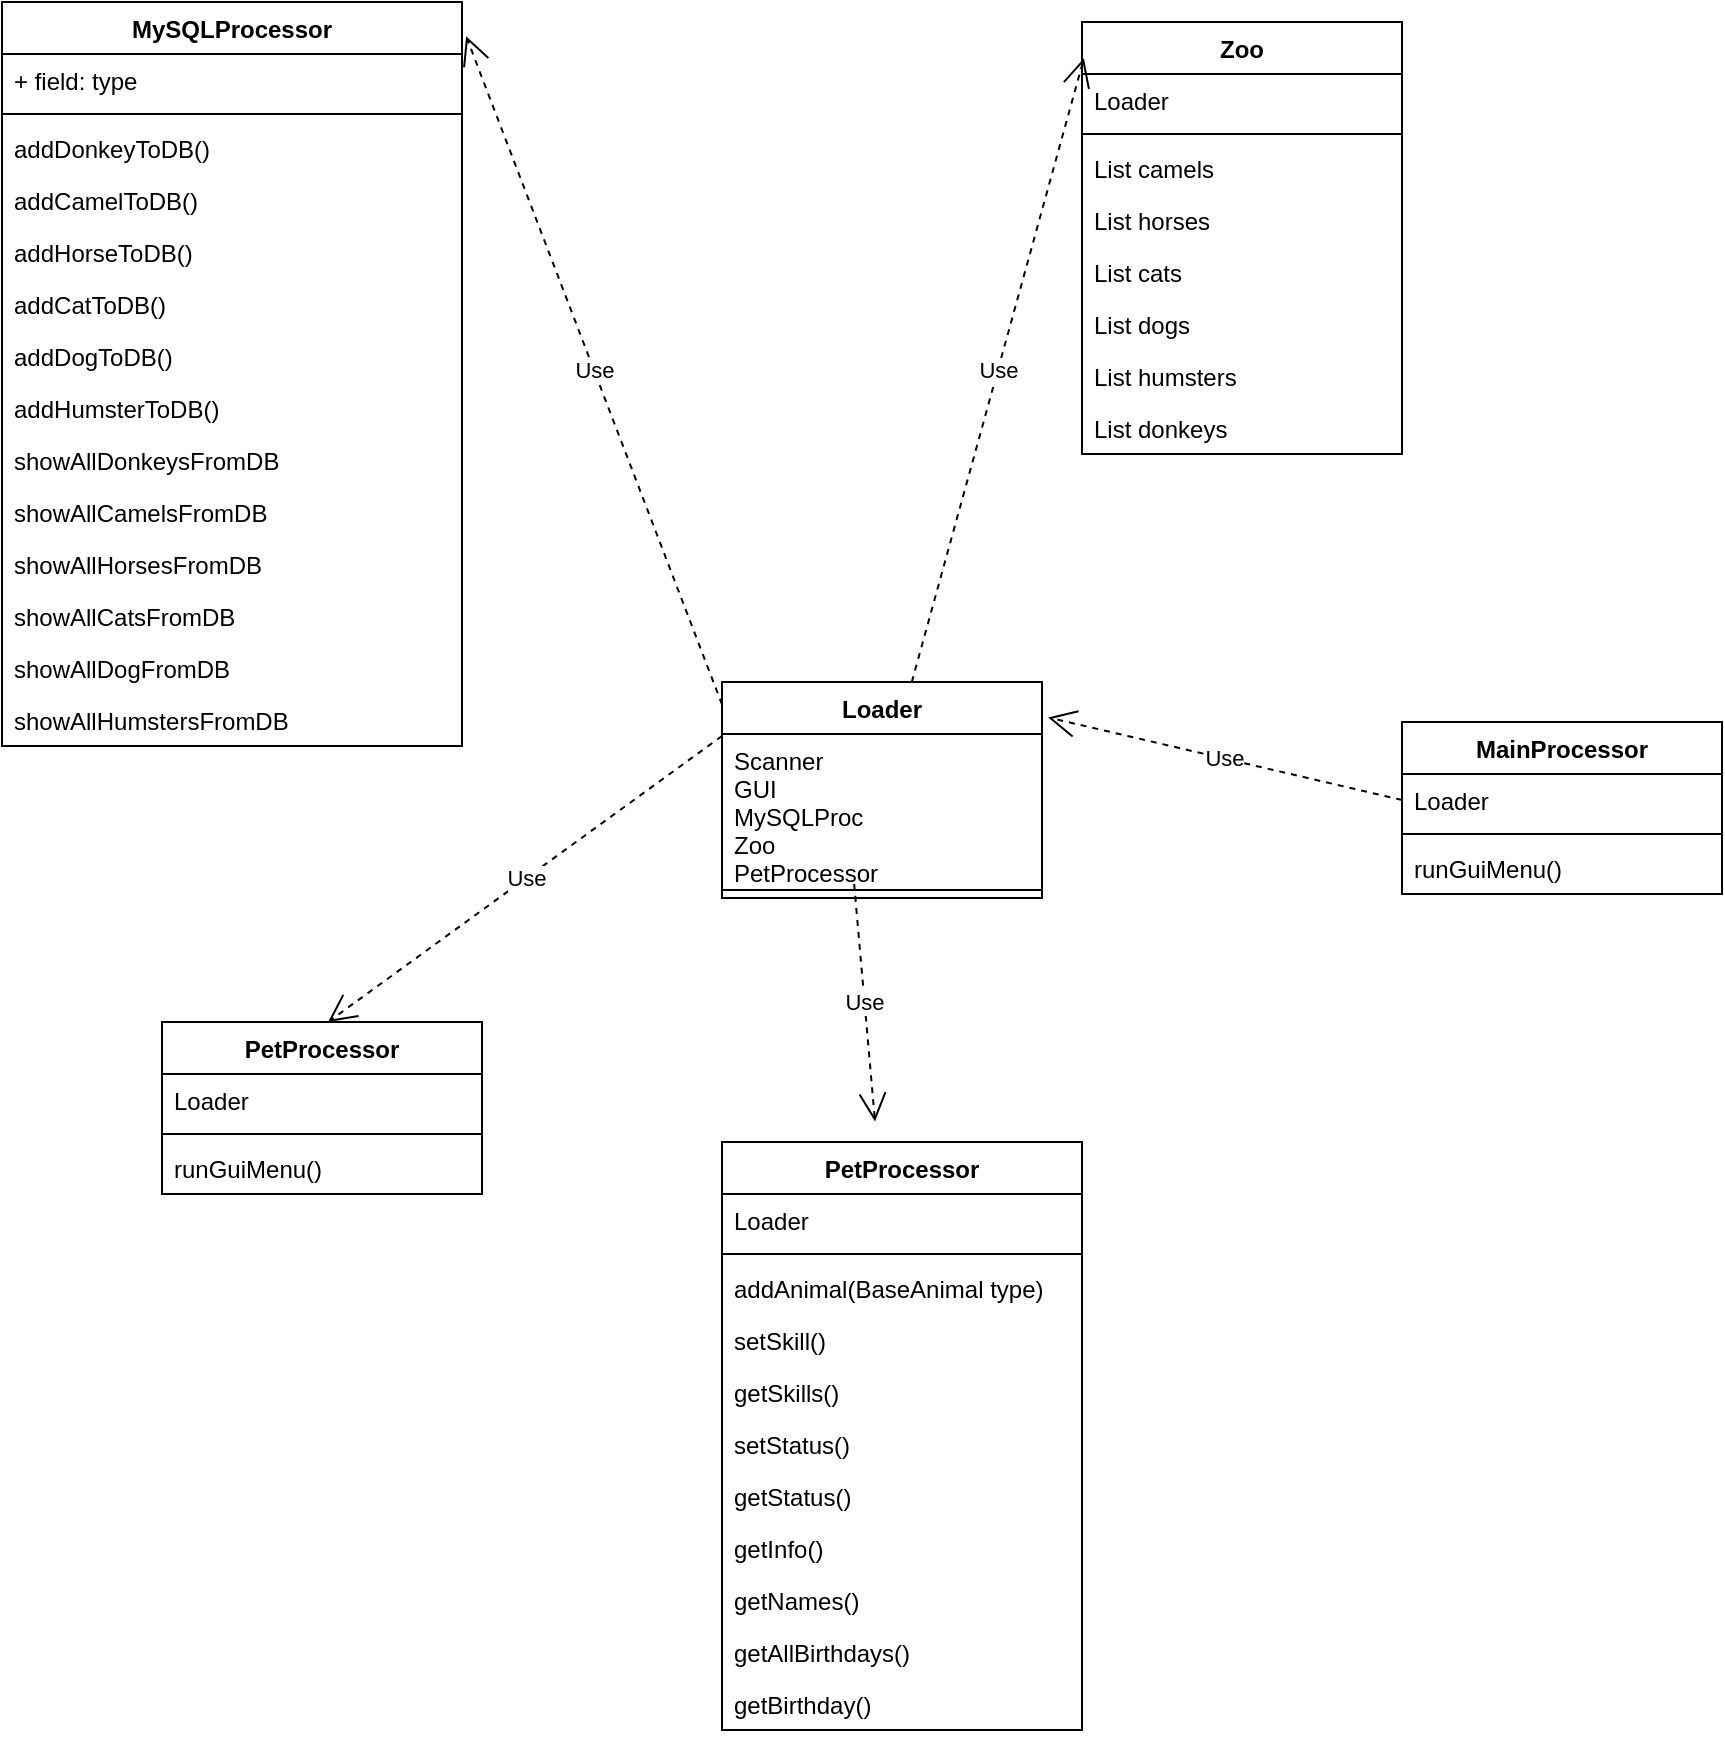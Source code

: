 <mxfile version="20.3.0" type="device"><diagram id="Zapdp9AAVfCt6LIPQEXO" name="Page-1"><mxGraphModel dx="1422" dy="865" grid="1" gridSize="10" guides="1" tooltips="1" connect="1" arrows="1" fold="1" page="1" pageScale="1" pageWidth="1169" pageHeight="1654" math="0" shadow="0"><root><mxCell id="0"/><mxCell id="1" parent="0"/><mxCell id="OIP3mZLL-o8hjrkaBclH-1" value="MainProcessor" style="swimlane;fontStyle=1;align=center;verticalAlign=top;childLayout=stackLayout;horizontal=1;startSize=26;horizontalStack=0;resizeParent=1;resizeParentMax=0;resizeLast=0;collapsible=1;marginBottom=0;" parent="1" vertex="1"><mxGeometry x="730" y="380" width="160" height="86" as="geometry"/></mxCell><mxCell id="OIP3mZLL-o8hjrkaBclH-2" value="Loader" style="text;strokeColor=none;fillColor=none;align=left;verticalAlign=top;spacingLeft=4;spacingRight=4;overflow=hidden;rotatable=0;points=[[0,0.5],[1,0.5]];portConstraint=eastwest;" parent="OIP3mZLL-o8hjrkaBclH-1" vertex="1"><mxGeometry y="26" width="160" height="26" as="geometry"/></mxCell><mxCell id="OIP3mZLL-o8hjrkaBclH-3" value="" style="line;strokeWidth=1;fillColor=none;align=left;verticalAlign=middle;spacingTop=-1;spacingLeft=3;spacingRight=3;rotatable=0;labelPosition=right;points=[];portConstraint=eastwest;strokeColor=inherit;" parent="OIP3mZLL-o8hjrkaBclH-1" vertex="1"><mxGeometry y="52" width="160" height="8" as="geometry"/></mxCell><mxCell id="OIP3mZLL-o8hjrkaBclH-4" value="runGuiMenu()" style="text;strokeColor=none;fillColor=none;align=left;verticalAlign=top;spacingLeft=4;spacingRight=4;overflow=hidden;rotatable=0;points=[[0,0.5],[1,0.5]];portConstraint=eastwest;" parent="OIP3mZLL-o8hjrkaBclH-1" vertex="1"><mxGeometry y="60" width="160" height="26" as="geometry"/></mxCell><mxCell id="OIP3mZLL-o8hjrkaBclH-28" value="MySQLProcessor" style="swimlane;fontStyle=1;align=center;verticalAlign=top;childLayout=stackLayout;horizontal=1;startSize=26;horizontalStack=0;resizeParent=1;resizeParentMax=0;resizeLast=0;collapsible=1;marginBottom=0;" parent="1" vertex="1"><mxGeometry x="30" y="20" width="230" height="372" as="geometry"/></mxCell><mxCell id="OIP3mZLL-o8hjrkaBclH-29" value="+ field: type" style="text;strokeColor=none;fillColor=none;align=left;verticalAlign=top;spacingLeft=4;spacingRight=4;overflow=hidden;rotatable=0;points=[[0,0.5],[1,0.5]];portConstraint=eastwest;" parent="OIP3mZLL-o8hjrkaBclH-28" vertex="1"><mxGeometry y="26" width="230" height="26" as="geometry"/></mxCell><mxCell id="OIP3mZLL-o8hjrkaBclH-30" value="" style="line;strokeWidth=1;fillColor=none;align=left;verticalAlign=middle;spacingTop=-1;spacingLeft=3;spacingRight=3;rotatable=0;labelPosition=right;points=[];portConstraint=eastwest;strokeColor=inherit;" parent="OIP3mZLL-o8hjrkaBclH-28" vertex="1"><mxGeometry y="52" width="230" height="8" as="geometry"/></mxCell><mxCell id="OIP3mZLL-o8hjrkaBclH-31" value="addDonkeyToDB()" style="text;strokeColor=none;fillColor=none;align=left;verticalAlign=top;spacingLeft=4;spacingRight=4;overflow=hidden;rotatable=0;points=[[0,0.5],[1,0.5]];portConstraint=eastwest;" parent="OIP3mZLL-o8hjrkaBclH-28" vertex="1"><mxGeometry y="60" width="230" height="26" as="geometry"/></mxCell><mxCell id="OIP3mZLL-o8hjrkaBclH-32" value="addCamelToDB()" style="text;strokeColor=none;fillColor=none;align=left;verticalAlign=top;spacingLeft=4;spacingRight=4;overflow=hidden;rotatable=0;points=[[0,0.5],[1,0.5]];portConstraint=eastwest;" parent="OIP3mZLL-o8hjrkaBclH-28" vertex="1"><mxGeometry y="86" width="230" height="26" as="geometry"/></mxCell><mxCell id="OIP3mZLL-o8hjrkaBclH-33" value="addHorseToDB()" style="text;strokeColor=none;fillColor=none;align=left;verticalAlign=top;spacingLeft=4;spacingRight=4;overflow=hidden;rotatable=0;points=[[0,0.5],[1,0.5]];portConstraint=eastwest;" parent="OIP3mZLL-o8hjrkaBclH-28" vertex="1"><mxGeometry y="112" width="230" height="26" as="geometry"/></mxCell><mxCell id="OIP3mZLL-o8hjrkaBclH-34" value="addCatToDB()" style="text;strokeColor=none;fillColor=none;align=left;verticalAlign=top;spacingLeft=4;spacingRight=4;overflow=hidden;rotatable=0;points=[[0,0.5],[1,0.5]];portConstraint=eastwest;" parent="OIP3mZLL-o8hjrkaBclH-28" vertex="1"><mxGeometry y="138" width="230" height="26" as="geometry"/></mxCell><mxCell id="OIP3mZLL-o8hjrkaBclH-35" value="addDogToDB()" style="text;strokeColor=none;fillColor=none;align=left;verticalAlign=top;spacingLeft=4;spacingRight=4;overflow=hidden;rotatable=0;points=[[0,0.5],[1,0.5]];portConstraint=eastwest;" parent="OIP3mZLL-o8hjrkaBclH-28" vertex="1"><mxGeometry y="164" width="230" height="26" as="geometry"/></mxCell><mxCell id="OIP3mZLL-o8hjrkaBclH-37" value="addHumsterToDB()" style="text;strokeColor=none;fillColor=none;align=left;verticalAlign=top;spacingLeft=4;spacingRight=4;overflow=hidden;rotatable=0;points=[[0,0.5],[1,0.5]];portConstraint=eastwest;" parent="OIP3mZLL-o8hjrkaBclH-28" vertex="1"><mxGeometry y="190" width="230" height="26" as="geometry"/></mxCell><mxCell id="OIP3mZLL-o8hjrkaBclH-39" value="showAllDonkeysFromDB" style="text;strokeColor=none;fillColor=none;align=left;verticalAlign=top;spacingLeft=4;spacingRight=4;overflow=hidden;rotatable=0;points=[[0,0.5],[1,0.5]];portConstraint=eastwest;" parent="OIP3mZLL-o8hjrkaBclH-28" vertex="1"><mxGeometry y="216" width="230" height="26" as="geometry"/></mxCell><mxCell id="OIP3mZLL-o8hjrkaBclH-40" value="showAllCamelsFromDB" style="text;strokeColor=none;fillColor=none;align=left;verticalAlign=top;spacingLeft=4;spacingRight=4;overflow=hidden;rotatable=0;points=[[0,0.5],[1,0.5]];portConstraint=eastwest;" parent="OIP3mZLL-o8hjrkaBclH-28" vertex="1"><mxGeometry y="242" width="230" height="26" as="geometry"/></mxCell><mxCell id="OIP3mZLL-o8hjrkaBclH-41" value="showAllHorsesFromDB" style="text;strokeColor=none;fillColor=none;align=left;verticalAlign=top;spacingLeft=4;spacingRight=4;overflow=hidden;rotatable=0;points=[[0,0.5],[1,0.5]];portConstraint=eastwest;" parent="OIP3mZLL-o8hjrkaBclH-28" vertex="1"><mxGeometry y="268" width="230" height="26" as="geometry"/></mxCell><mxCell id="OIP3mZLL-o8hjrkaBclH-42" value="showAllCatsFromDB" style="text;strokeColor=none;fillColor=none;align=left;verticalAlign=top;spacingLeft=4;spacingRight=4;overflow=hidden;rotatable=0;points=[[0,0.5],[1,0.5]];portConstraint=eastwest;" parent="OIP3mZLL-o8hjrkaBclH-28" vertex="1"><mxGeometry y="294" width="230" height="26" as="geometry"/></mxCell><mxCell id="OIP3mZLL-o8hjrkaBclH-43" value="showAllDogFromDB" style="text;strokeColor=none;fillColor=none;align=left;verticalAlign=top;spacingLeft=4;spacingRight=4;overflow=hidden;rotatable=0;points=[[0,0.5],[1,0.5]];portConstraint=eastwest;" parent="OIP3mZLL-o8hjrkaBclH-28" vertex="1"><mxGeometry y="320" width="230" height="26" as="geometry"/></mxCell><mxCell id="OIP3mZLL-o8hjrkaBclH-44" value="showAllHumstersFromDB" style="text;strokeColor=none;fillColor=none;align=left;verticalAlign=top;spacingLeft=4;spacingRight=4;overflow=hidden;rotatable=0;points=[[0,0.5],[1,0.5]];portConstraint=eastwest;" parent="OIP3mZLL-o8hjrkaBclH-28" vertex="1"><mxGeometry y="346" width="230" height="26" as="geometry"/></mxCell><mxCell id="OIP3mZLL-o8hjrkaBclH-45" value="Zoo" style="swimlane;fontStyle=1;align=center;verticalAlign=top;childLayout=stackLayout;horizontal=1;startSize=26;horizontalStack=0;resizeParent=1;resizeParentMax=0;resizeLast=0;collapsible=1;marginBottom=0;" parent="1" vertex="1"><mxGeometry x="570" y="30" width="160" height="216" as="geometry"/></mxCell><mxCell id="OIP3mZLL-o8hjrkaBclH-46" value="Loader" style="text;strokeColor=none;fillColor=none;align=left;verticalAlign=top;spacingLeft=4;spacingRight=4;overflow=hidden;rotatable=0;points=[[0,0.5],[1,0.5]];portConstraint=eastwest;" parent="OIP3mZLL-o8hjrkaBclH-45" vertex="1"><mxGeometry y="26" width="160" height="26" as="geometry"/></mxCell><mxCell id="OIP3mZLL-o8hjrkaBclH-47" value="" style="line;strokeWidth=1;fillColor=none;align=left;verticalAlign=middle;spacingTop=-1;spacingLeft=3;spacingRight=3;rotatable=0;labelPosition=right;points=[];portConstraint=eastwest;strokeColor=inherit;" parent="OIP3mZLL-o8hjrkaBclH-45" vertex="1"><mxGeometry y="52" width="160" height="8" as="geometry"/></mxCell><mxCell id="OIP3mZLL-o8hjrkaBclH-53" value="List camels" style="text;strokeColor=none;fillColor=none;align=left;verticalAlign=top;spacingLeft=4;spacingRight=4;overflow=hidden;rotatable=0;points=[[0,0.5],[1,0.5]];portConstraint=eastwest;" parent="OIP3mZLL-o8hjrkaBclH-45" vertex="1"><mxGeometry y="60" width="160" height="26" as="geometry"/></mxCell><mxCell id="OIP3mZLL-o8hjrkaBclH-54" value="List horses" style="text;strokeColor=none;fillColor=none;align=left;verticalAlign=top;spacingLeft=4;spacingRight=4;overflow=hidden;rotatable=0;points=[[0,0.5],[1,0.5]];portConstraint=eastwest;" parent="OIP3mZLL-o8hjrkaBclH-45" vertex="1"><mxGeometry y="86" width="160" height="26" as="geometry"/></mxCell><mxCell id="OIP3mZLL-o8hjrkaBclH-55" value="List cats" style="text;strokeColor=none;fillColor=none;align=left;verticalAlign=top;spacingLeft=4;spacingRight=4;overflow=hidden;rotatable=0;points=[[0,0.5],[1,0.5]];portConstraint=eastwest;" parent="OIP3mZLL-o8hjrkaBclH-45" vertex="1"><mxGeometry y="112" width="160" height="26" as="geometry"/></mxCell><mxCell id="OIP3mZLL-o8hjrkaBclH-56" value="List dogs" style="text;strokeColor=none;fillColor=none;align=left;verticalAlign=top;spacingLeft=4;spacingRight=4;overflow=hidden;rotatable=0;points=[[0,0.5],[1,0.5]];portConstraint=eastwest;" parent="OIP3mZLL-o8hjrkaBclH-45" vertex="1"><mxGeometry y="138" width="160" height="26" as="geometry"/></mxCell><mxCell id="OIP3mZLL-o8hjrkaBclH-57" value="List humsters" style="text;strokeColor=none;fillColor=none;align=left;verticalAlign=top;spacingLeft=4;spacingRight=4;overflow=hidden;rotatable=0;points=[[0,0.5],[1,0.5]];portConstraint=eastwest;" parent="OIP3mZLL-o8hjrkaBclH-45" vertex="1"><mxGeometry y="164" width="160" height="26" as="geometry"/></mxCell><mxCell id="dSxc0bXph7GQfAaStn6U-11" value="List donkeys" style="text;strokeColor=none;fillColor=none;align=left;verticalAlign=top;spacingLeft=4;spacingRight=4;overflow=hidden;rotatable=0;points=[[0,0.5],[1,0.5]];portConstraint=eastwest;" vertex="1" parent="OIP3mZLL-o8hjrkaBclH-45"><mxGeometry y="190" width="160" height="26" as="geometry"/></mxCell><mxCell id="OIP3mZLL-o8hjrkaBclH-58" value="Loader" style="swimlane;fontStyle=1;align=center;verticalAlign=top;childLayout=stackLayout;horizontal=1;startSize=26;horizontalStack=0;resizeParent=1;resizeParentMax=0;resizeLast=0;collapsible=1;marginBottom=0;" parent="1" vertex="1"><mxGeometry x="390" y="360" width="160" height="108" as="geometry"/></mxCell><mxCell id="OIP3mZLL-o8hjrkaBclH-59" value="Scanner&#10;GUI&#10;MySQLProc&#10;Zoo&#10;PetProcessor" style="text;strokeColor=none;fillColor=none;align=left;verticalAlign=top;spacingLeft=4;spacingRight=4;overflow=hidden;rotatable=0;points=[[0,0.5],[1,0.5]];portConstraint=eastwest;" parent="OIP3mZLL-o8hjrkaBclH-58" vertex="1"><mxGeometry y="26" width="160" height="74" as="geometry"/></mxCell><mxCell id="OIP3mZLL-o8hjrkaBclH-60" value="" style="line;strokeWidth=1;fillColor=none;align=left;verticalAlign=middle;spacingTop=-1;spacingLeft=3;spacingRight=3;rotatable=0;labelPosition=right;points=[];portConstraint=eastwest;strokeColor=inherit;" parent="OIP3mZLL-o8hjrkaBclH-58" vertex="1"><mxGeometry y="100" width="160" height="8" as="geometry"/></mxCell><mxCell id="OIP3mZLL-o8hjrkaBclH-62" value="Use" style="endArrow=open;endSize=12;dashed=1;html=1;rounded=0;exitX=0;exitY=0.25;exitDx=0;exitDy=0;entryX=0.894;entryY=0;entryDx=0;entryDy=0;entryPerimeter=0;" parent="1" source="OIP3mZLL-o8hjrkaBclH-58" edge="1"><mxGeometry width="160" relative="1" as="geometry"><mxPoint x="320" y="500" as="sourcePoint"/><mxPoint x="193.04" y="530" as="targetPoint"/></mxGeometry></mxCell><mxCell id="OIP3mZLL-o8hjrkaBclH-63" value="Use" style="endArrow=open;endSize=12;dashed=1;html=1;rounded=0;exitX=0;exitY=0.5;exitDx=0;exitDy=0;entryX=1.019;entryY=0.164;entryDx=0;entryDy=0;entryPerimeter=0;" parent="1" source="OIP3mZLL-o8hjrkaBclH-2" target="OIP3mZLL-o8hjrkaBclH-58" edge="1"><mxGeometry width="160" relative="1" as="geometry"><mxPoint x="640" y="340" as="sourcePoint"/><mxPoint x="800" y="340" as="targetPoint"/></mxGeometry></mxCell><mxCell id="OIP3mZLL-o8hjrkaBclH-64" value="Use" style="endArrow=open;endSize=12;dashed=1;html=1;rounded=0;entryX=1.009;entryY=0.046;entryDx=0;entryDy=0;entryPerimeter=0;exitX=0;exitY=0.104;exitDx=0;exitDy=0;exitPerimeter=0;" parent="1" source="OIP3mZLL-o8hjrkaBclH-58" target="OIP3mZLL-o8hjrkaBclH-28" edge="1"><mxGeometry width="160" relative="1" as="geometry"><mxPoint x="640" y="340" as="sourcePoint"/><mxPoint x="800" y="340" as="targetPoint"/></mxGeometry></mxCell><mxCell id="OIP3mZLL-o8hjrkaBclH-65" value="Use" style="endArrow=open;endSize=12;dashed=1;html=1;rounded=0;entryX=0.006;entryY=0.084;entryDx=0;entryDy=0;entryPerimeter=0;" parent="1" source="OIP3mZLL-o8hjrkaBclH-58" target="OIP3mZLL-o8hjrkaBclH-45" edge="1"><mxGeometry width="160" relative="1" as="geometry"><mxPoint x="640" y="340" as="sourcePoint"/><mxPoint x="800" y="340" as="targetPoint"/></mxGeometry></mxCell><mxCell id="dSxc0bXph7GQfAaStn6U-1" value="PetProcessor" style="swimlane;fontStyle=1;align=center;verticalAlign=top;childLayout=stackLayout;horizontal=1;startSize=26;horizontalStack=0;resizeParent=1;resizeParentMax=0;resizeLast=0;collapsible=1;marginBottom=0;" vertex="1" parent="1"><mxGeometry x="390" y="590" width="180" height="294" as="geometry"/></mxCell><mxCell id="dSxc0bXph7GQfAaStn6U-2" value="Loader" style="text;strokeColor=none;fillColor=none;align=left;verticalAlign=top;spacingLeft=4;spacingRight=4;overflow=hidden;rotatable=0;points=[[0,0.5],[1,0.5]];portConstraint=eastwest;" vertex="1" parent="dSxc0bXph7GQfAaStn6U-1"><mxGeometry y="26" width="180" height="26" as="geometry"/></mxCell><mxCell id="dSxc0bXph7GQfAaStn6U-3" value="" style="line;strokeWidth=1;fillColor=none;align=left;verticalAlign=middle;spacingTop=-1;spacingLeft=3;spacingRight=3;rotatable=0;labelPosition=right;points=[];portConstraint=eastwest;strokeColor=inherit;" vertex="1" parent="dSxc0bXph7GQfAaStn6U-1"><mxGeometry y="52" width="180" height="8" as="geometry"/></mxCell><mxCell id="dSxc0bXph7GQfAaStn6U-4" value="addAnimal(BaseAnimal type)" style="text;strokeColor=none;fillColor=none;align=left;verticalAlign=top;spacingLeft=4;spacingRight=4;overflow=hidden;rotatable=0;points=[[0,0.5],[1,0.5]];portConstraint=eastwest;" vertex="1" parent="dSxc0bXph7GQfAaStn6U-1"><mxGeometry y="60" width="180" height="26" as="geometry"/></mxCell><mxCell id="dSxc0bXph7GQfAaStn6U-12" value="setSkill()" style="text;strokeColor=none;fillColor=none;align=left;verticalAlign=top;spacingLeft=4;spacingRight=4;overflow=hidden;rotatable=0;points=[[0,0.5],[1,0.5]];portConstraint=eastwest;" vertex="1" parent="dSxc0bXph7GQfAaStn6U-1"><mxGeometry y="86" width="180" height="26" as="geometry"/></mxCell><mxCell id="dSxc0bXph7GQfAaStn6U-13" value="getSkills()" style="text;strokeColor=none;fillColor=none;align=left;verticalAlign=top;spacingLeft=4;spacingRight=4;overflow=hidden;rotatable=0;points=[[0,0.5],[1,0.5]];portConstraint=eastwest;" vertex="1" parent="dSxc0bXph7GQfAaStn6U-1"><mxGeometry y="112" width="180" height="26" as="geometry"/></mxCell><mxCell id="dSxc0bXph7GQfAaStn6U-14" value="setStatus()" style="text;strokeColor=none;fillColor=none;align=left;verticalAlign=top;spacingLeft=4;spacingRight=4;overflow=hidden;rotatable=0;points=[[0,0.5],[1,0.5]];portConstraint=eastwest;" vertex="1" parent="dSxc0bXph7GQfAaStn6U-1"><mxGeometry y="138" width="180" height="26" as="geometry"/></mxCell><mxCell id="dSxc0bXph7GQfAaStn6U-15" value="getStatus()" style="text;strokeColor=none;fillColor=none;align=left;verticalAlign=top;spacingLeft=4;spacingRight=4;overflow=hidden;rotatable=0;points=[[0,0.5],[1,0.5]];portConstraint=eastwest;" vertex="1" parent="dSxc0bXph7GQfAaStn6U-1"><mxGeometry y="164" width="180" height="26" as="geometry"/></mxCell><mxCell id="dSxc0bXph7GQfAaStn6U-16" value="getInfo()" style="text;strokeColor=none;fillColor=none;align=left;verticalAlign=top;spacingLeft=4;spacingRight=4;overflow=hidden;rotatable=0;points=[[0,0.5],[1,0.5]];portConstraint=eastwest;" vertex="1" parent="dSxc0bXph7GQfAaStn6U-1"><mxGeometry y="190" width="180" height="26" as="geometry"/></mxCell><mxCell id="dSxc0bXph7GQfAaStn6U-17" value="getNames()" style="text;strokeColor=none;fillColor=none;align=left;verticalAlign=top;spacingLeft=4;spacingRight=4;overflow=hidden;rotatable=0;points=[[0,0.5],[1,0.5]];portConstraint=eastwest;" vertex="1" parent="dSxc0bXph7GQfAaStn6U-1"><mxGeometry y="216" width="180" height="26" as="geometry"/></mxCell><mxCell id="dSxc0bXph7GQfAaStn6U-18" value="getAllBirthdays()" style="text;strokeColor=none;fillColor=none;align=left;verticalAlign=top;spacingLeft=4;spacingRight=4;overflow=hidden;rotatable=0;points=[[0,0.5],[1,0.5]];portConstraint=eastwest;" vertex="1" parent="dSxc0bXph7GQfAaStn6U-1"><mxGeometry y="242" width="180" height="26" as="geometry"/></mxCell><mxCell id="dSxc0bXph7GQfAaStn6U-19" value="getBirthday()" style="text;strokeColor=none;fillColor=none;align=left;verticalAlign=top;spacingLeft=4;spacingRight=4;overflow=hidden;rotatable=0;points=[[0,0.5],[1,0.5]];portConstraint=eastwest;" vertex="1" parent="dSxc0bXph7GQfAaStn6U-1"><mxGeometry y="268" width="180" height="26" as="geometry"/></mxCell><mxCell id="dSxc0bXph7GQfAaStn6U-5" value="Use" style="endArrow=open;endSize=12;dashed=1;html=1;rounded=0;exitX=0.413;exitY=0.125;exitDx=0;exitDy=0;exitPerimeter=0;entryX=0.425;entryY=-0.035;entryDx=0;entryDy=0;entryPerimeter=0;" edge="1" parent="1" source="OIP3mZLL-o8hjrkaBclH-60" target="dSxc0bXph7GQfAaStn6U-1"><mxGeometry width="160" relative="1" as="geometry"><mxPoint x="450" y="540" as="sourcePoint"/><mxPoint x="610" y="540" as="targetPoint"/></mxGeometry></mxCell><mxCell id="dSxc0bXph7GQfAaStn6U-7" value="PetProcessor" style="swimlane;fontStyle=1;align=center;verticalAlign=top;childLayout=stackLayout;horizontal=1;startSize=26;horizontalStack=0;resizeParent=1;resizeParentMax=0;resizeLast=0;collapsible=1;marginBottom=0;" vertex="1" parent="1"><mxGeometry x="110" y="530" width="160" height="86" as="geometry"/></mxCell><mxCell id="dSxc0bXph7GQfAaStn6U-8" value="Loader" style="text;strokeColor=none;fillColor=none;align=left;verticalAlign=top;spacingLeft=4;spacingRight=4;overflow=hidden;rotatable=0;points=[[0,0.5],[1,0.5]];portConstraint=eastwest;" vertex="1" parent="dSxc0bXph7GQfAaStn6U-7"><mxGeometry y="26" width="160" height="26" as="geometry"/></mxCell><mxCell id="dSxc0bXph7GQfAaStn6U-9" value="" style="line;strokeWidth=1;fillColor=none;align=left;verticalAlign=middle;spacingTop=-1;spacingLeft=3;spacingRight=3;rotatable=0;labelPosition=right;points=[];portConstraint=eastwest;strokeColor=inherit;" vertex="1" parent="dSxc0bXph7GQfAaStn6U-7"><mxGeometry y="52" width="160" height="8" as="geometry"/></mxCell><mxCell id="dSxc0bXph7GQfAaStn6U-10" value="runGuiMenu()" style="text;strokeColor=none;fillColor=none;align=left;verticalAlign=top;spacingLeft=4;spacingRight=4;overflow=hidden;rotatable=0;points=[[0,0.5],[1,0.5]];portConstraint=eastwest;" vertex="1" parent="dSxc0bXph7GQfAaStn6U-7"><mxGeometry y="60" width="160" height="26" as="geometry"/></mxCell></root></mxGraphModel></diagram></mxfile>